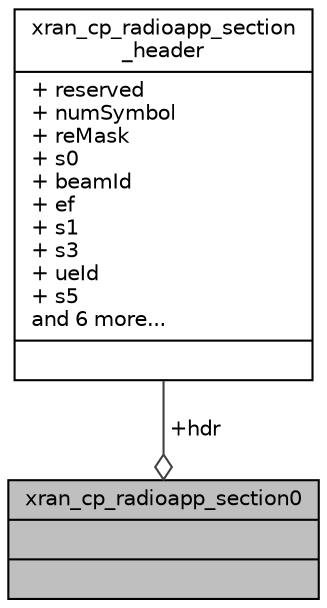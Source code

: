 digraph "xran_cp_radioapp_section0"
{
 // LATEX_PDF_SIZE
  edge [fontname="Helvetica",fontsize="10",labelfontname="Helvetica",labelfontsize="10"];
  node [fontname="Helvetica",fontsize="10",shape=record];
  Node1 [label="{xran_cp_radioapp_section0\n||}",height=0.2,width=0.4,color="black", fillcolor="grey75", style="filled", fontcolor="black",tooltip=" "];
  Node2 -> Node1 [color="grey25",fontsize="10",style="solid",label=" +hdr" ,arrowhead="odiamond",fontname="Helvetica"];
  Node2 [label="{xran_cp_radioapp_section\l_header\n|+ reserved\l+ numSymbol\l+ reMask\l+ s0\l+ beamId\l+ ef\l+ s1\l+ s3\l+ ueId\l+ s5\land 6 more...\l|}",height=0.2,width=0.4,color="black", fillcolor="white", style="filled",URL="$structxran__cp__radioapp__section__header.html",tooltip=" "];
}
